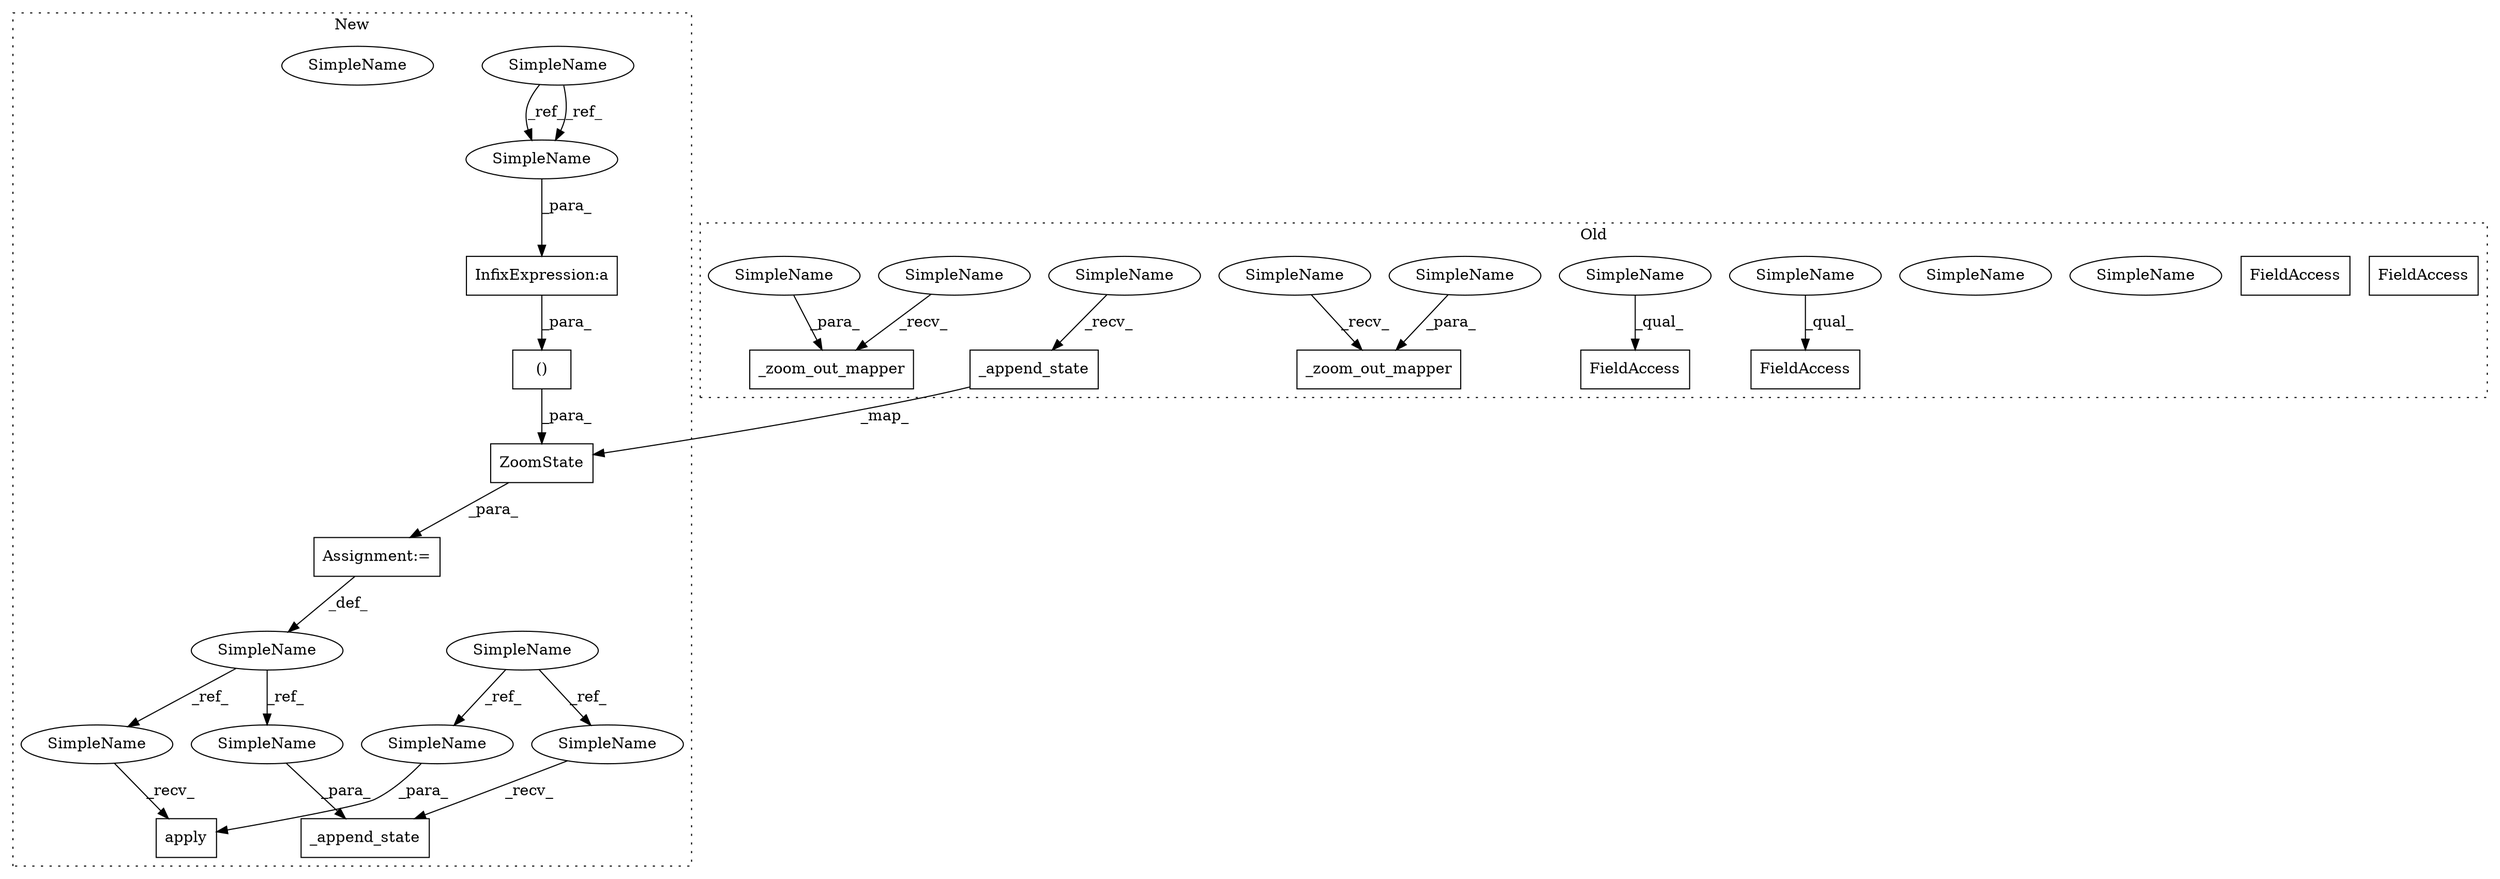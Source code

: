 digraph G {
subgraph cluster0 {
1 [label="_zoom_out_mapper" a="32" s="2000,2051" l="17,1" shape="box"];
7 [label="_append_state" a="32" s="2103,2171" l="19,2" shape="box"];
10 [label="_zoom_out_mapper" a="32" s="1863,1914" l="17,1" shape="box"];
12 [label="FieldAccess" a="22" s="2017" l="14" shape="box"];
13 [label="FieldAccess" a="22" s="1880" l="14" shape="box"];
14 [label="FieldAccess" a="22" s="2060" l="18" shape="box"];
15 [label="FieldAccess" a="22" s="1923" l="18" shape="box"];
17 [label="SimpleName" a="42" s="1908" l="6" shape="ellipse"];
18 [label="SimpleName" a="42" s="2045" l="6" shape="ellipse"];
23 [label="SimpleName" a="42" s="1858" l="4" shape="ellipse"];
24 [label="SimpleName" a="42" s="2017" l="4" shape="ellipse"];
25 [label="SimpleName" a="42" s="1880" l="4" shape="ellipse"];
26 [label="SimpleName" a="42" s="2098" l="4" shape="ellipse"];
27 [label="SimpleName" a="42" s="1995" l="4" shape="ellipse"];
30 [label="SimpleName" a="42" s="1908" l="6" shape="ellipse"];
31 [label="SimpleName" a="42" s="2045" l="6" shape="ellipse"];
label = "Old";
style="dotted";
}
subgraph cluster1 {
2 [label="()" a="106" s="3407" l="45" shape="box"];
3 [label="InfixExpression:a" a="27" s="3141" l="3" shape="box"];
4 [label="apply" a="32" s="3471,3481" l="6,1" shape="box"];
5 [label="SimpleName" a="42" s="2873" l="4" shape="ellipse"];
6 [label="_append_state" a="32" s="3493,3517" l="14,1" shape="box"];
8 [label="ZoomState" a="32" s="3336,3452" l="15,2" shape="box"];
9 [label="SimpleName" a="42" s="3325" l="10" shape="ellipse"];
11 [label="SimpleName" a="42" s="2981" l="6" shape="ellipse"];
16 [label="Assignment:=" a="7" s="3335" l="1" shape="box"];
19 [label="SimpleName" a="42" s="3144" l="6" shape="ellipse"];
20 [label="SimpleName" a="42" s="3477" l="4" shape="ellipse"];
21 [label="SimpleName" a="42" s="3488" l="4" shape="ellipse"];
22 [label="SimpleName" a="42" s="3144" l="6" shape="ellipse"];
28 [label="SimpleName" a="42" s="3460" l="10" shape="ellipse"];
29 [label="SimpleName" a="42" s="3507" l="10" shape="ellipse"];
label = "New";
style="dotted";
}
2 -> 8 [label="_para_"];
3 -> 2 [label="_para_"];
5 -> 20 [label="_ref_"];
5 -> 21 [label="_ref_"];
7 -> 8 [label="_map_"];
8 -> 16 [label="_para_"];
9 -> 28 [label="_ref_"];
9 -> 29 [label="_ref_"];
11 -> 22 [label="_ref_"];
11 -> 22 [label="_ref_"];
16 -> 9 [label="_def_"];
20 -> 4 [label="_para_"];
21 -> 6 [label="_recv_"];
22 -> 3 [label="_para_"];
23 -> 10 [label="_recv_"];
24 -> 12 [label="_qual_"];
25 -> 13 [label="_qual_"];
26 -> 7 [label="_recv_"];
27 -> 1 [label="_recv_"];
28 -> 4 [label="_recv_"];
29 -> 6 [label="_para_"];
30 -> 10 [label="_para_"];
31 -> 1 [label="_para_"];
}